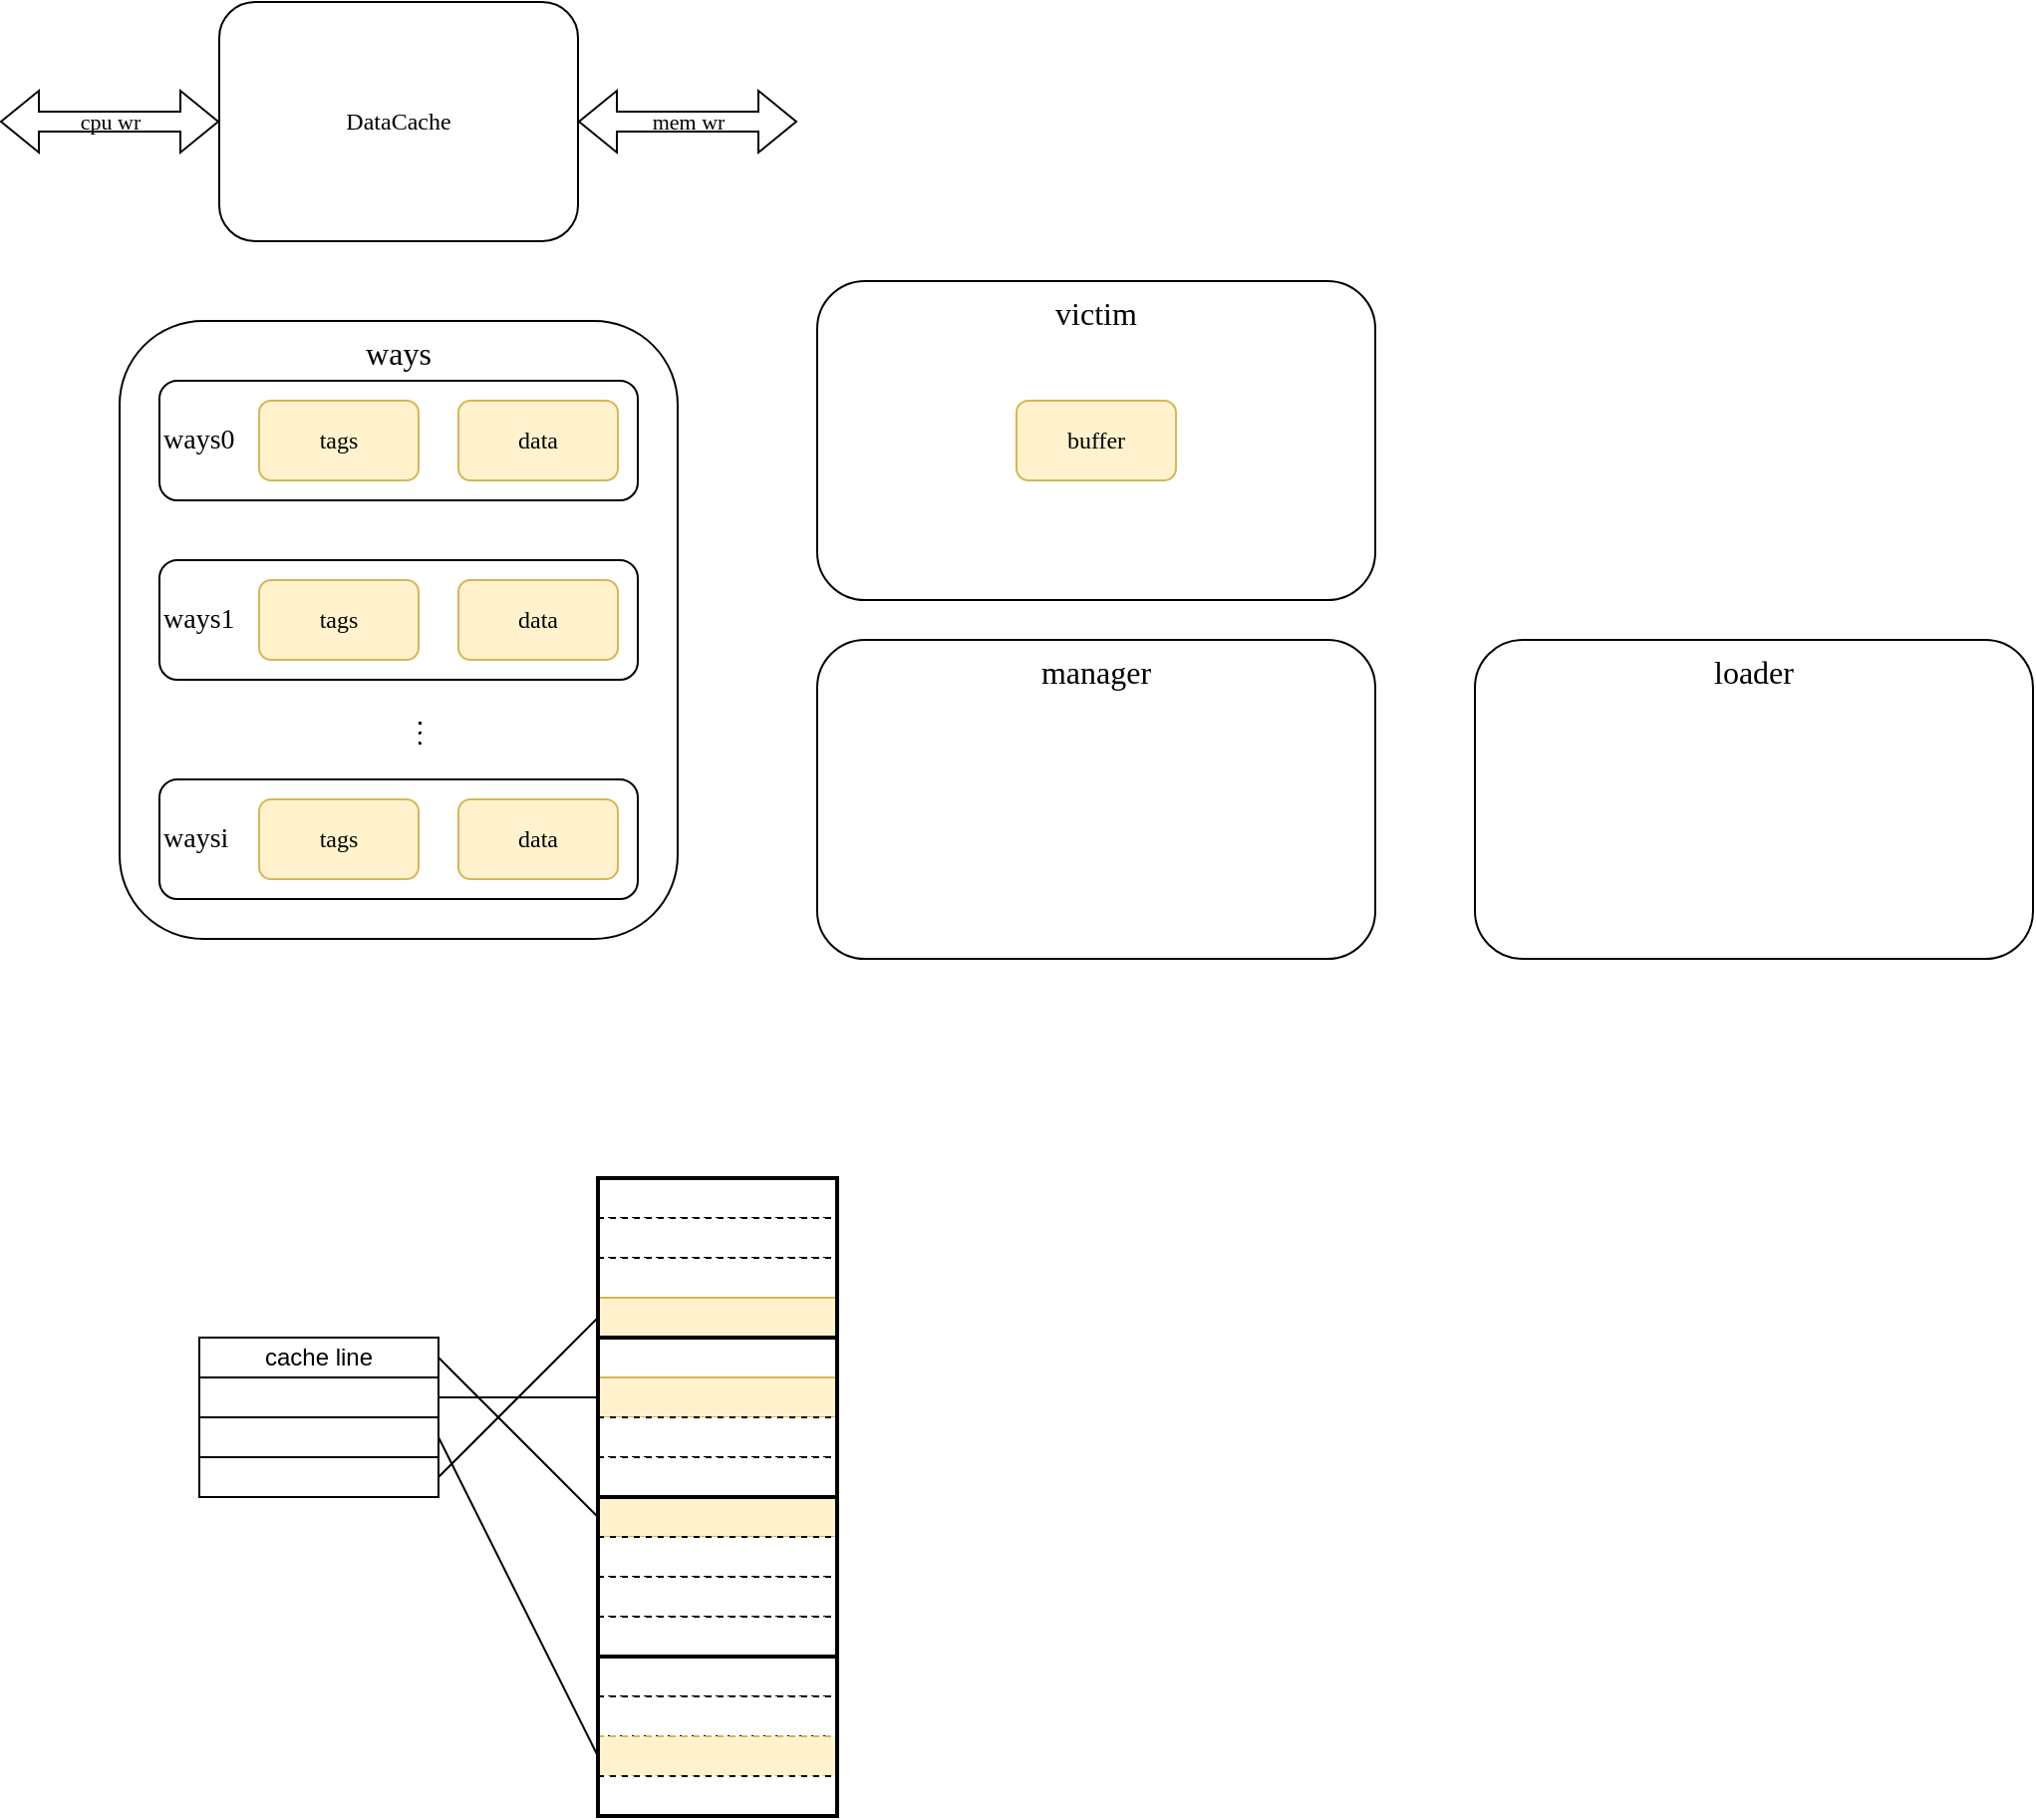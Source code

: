 <mxfile version="22.1.22" type="embed" pages="2">
  <diagram id="ByWnodgbexxBwmBKIoyD" name="AvstWidthCovTest">
    <mxGraphModel dx="2072" dy="1176" grid="1" gridSize="10" guides="1" tooltips="1" connect="1" arrows="1" fold="1" page="1" pageScale="1" pageWidth="850" pageHeight="1100" math="1" shadow="0">
      <root>
        <mxCell id="0" />
        <mxCell id="1" parent="0" />
        <mxCell id="24" value="ways" style="rounded=1;whiteSpace=wrap;html=1;verticalAlign=top;fontFamily=Verdana;fontSize=16;" parent="1" vertex="1">
          <mxGeometry x="240" y="210" width="280" height="310" as="geometry" />
        </mxCell>
        <mxCell id="16" value="ways0" style="rounded=1;whiteSpace=wrap;html=1;align=left;fontFamily=Verdana;fontSize=14;" parent="1" vertex="1">
          <mxGeometry x="260" y="240" width="240" height="60" as="geometry" />
        </mxCell>
        <mxCell id="11" value="DataCache" style="whiteSpace=wrap;html=1;rounded=1;fontFamily=Verdana;" parent="1" vertex="1">
          <mxGeometry x="290" y="50" width="180" height="120" as="geometry" />
        </mxCell>
        <mxCell id="12" value="mem wr" style="shape=flexArrow;endArrow=classic;startArrow=classic;html=1;rounded=0;labelBackgroundColor=none;exitX=1;exitY=0.5;exitDx=0;exitDy=0;fontFamily=Verdana;" parent="1" source="11" edge="1">
          <mxGeometry width="100" height="100" relative="1" as="geometry">
            <mxPoint x="470" y="120" as="sourcePoint" />
            <mxPoint x="580" y="110" as="targetPoint" />
          </mxGeometry>
        </mxCell>
        <mxCell id="13" value="cpu wr" style="shape=flexArrow;endArrow=classic;startArrow=classic;html=1;rounded=0;entryX=0;entryY=0.5;entryDx=0;entryDy=0;labelBackgroundColor=none;fontFamily=Verdana;" parent="1" target="11" edge="1">
          <mxGeometry width="100" height="100" relative="1" as="geometry">
            <mxPoint x="180" y="110" as="sourcePoint" />
            <mxPoint x="330" y="120" as="targetPoint" />
          </mxGeometry>
        </mxCell>
        <mxCell id="14" value="tags" style="whiteSpace=wrap;html=1;rounded=1;fontFamily=Verdana;fontSize=12;fillColor=#fff2cc;strokeColor=#d6b656;" parent="1" vertex="1">
          <mxGeometry x="310" y="250" width="80" height="40" as="geometry" />
        </mxCell>
        <mxCell id="15" value="data" style="whiteSpace=wrap;html=1;rounded=1;fontFamily=Verdana;fontSize=12;fillColor=#fff2cc;strokeColor=#d6b656;" parent="1" vertex="1">
          <mxGeometry x="410" y="250" width="80" height="40" as="geometry" />
        </mxCell>
        <mxCell id="17" value="ways1" style="rounded=1;whiteSpace=wrap;html=1;align=left;fontFamily=Verdana;fontSize=14;" parent="1" vertex="1">
          <mxGeometry x="260" y="330" width="240" height="60" as="geometry" />
        </mxCell>
        <mxCell id="18" value="tags" style="whiteSpace=wrap;html=1;rounded=1;fontFamily=Verdana;fontSize=12;fillColor=#fff2cc;strokeColor=#d6b656;" parent="1" vertex="1">
          <mxGeometry x="310" y="340" width="80" height="40" as="geometry" />
        </mxCell>
        <mxCell id="19" value="data" style="whiteSpace=wrap;html=1;rounded=1;fontFamily=Verdana;fontSize=12;fillColor=#fff2cc;strokeColor=#d6b656;" parent="1" vertex="1">
          <mxGeometry x="410" y="340" width="80" height="40" as="geometry" />
        </mxCell>
        <mxCell id="20" value="$$\vdots$$" style="text;html=1;align=center;verticalAlign=middle;resizable=0;points=[];autosize=1;strokeColor=none;fillColor=none;fontFamily=Verdana;" parent="1" vertex="1">
          <mxGeometry x="345" y="400" width="90" height="30" as="geometry" />
        </mxCell>
        <mxCell id="21" value="waysi" style="rounded=1;whiteSpace=wrap;html=1;align=left;fontFamily=Verdana;fontSize=14;" parent="1" vertex="1">
          <mxGeometry x="260" y="440" width="240" height="60" as="geometry" />
        </mxCell>
        <mxCell id="22" value="tags" style="whiteSpace=wrap;html=1;rounded=1;fontFamily=Verdana;fontSize=12;fillColor=#fff2cc;strokeColor=#d6b656;" parent="1" vertex="1">
          <mxGeometry x="310" y="450" width="80" height="40" as="geometry" />
        </mxCell>
        <mxCell id="23" value="data" style="whiteSpace=wrap;html=1;rounded=1;fontFamily=Verdana;fontSize=12;fillColor=#fff2cc;strokeColor=#d6b656;" parent="1" vertex="1">
          <mxGeometry x="410" y="450" width="80" height="40" as="geometry" />
        </mxCell>
        <mxCell id="27" value="victim" style="rounded=1;whiteSpace=wrap;html=1;verticalAlign=top;fontFamily=Verdana;fontSize=16;" parent="1" vertex="1">
          <mxGeometry x="590" y="190" width="280" height="160" as="geometry" />
        </mxCell>
        <mxCell id="28" value="buffer" style="whiteSpace=wrap;html=1;rounded=1;fontFamily=Verdana;fontSize=12;fillColor=#fff2cc;strokeColor=#d6b656;" parent="1" vertex="1">
          <mxGeometry x="690" y="250" width="80" height="40" as="geometry" />
        </mxCell>
        <mxCell id="30" value="manager" style="rounded=1;whiteSpace=wrap;html=1;verticalAlign=top;fontFamily=Verdana;fontSize=16;" parent="1" vertex="1">
          <mxGeometry x="590" y="370" width="280" height="160" as="geometry" />
        </mxCell>
        <mxCell id="33" value="loader" style="rounded=1;whiteSpace=wrap;html=1;verticalAlign=top;fontFamily=Verdana;fontSize=16;" parent="1" vertex="1">
          <mxGeometry x="920" y="370" width="280" height="160" as="geometry" />
        </mxCell>
        <mxCell id="37" value="cache line" style="whiteSpace=wrap;html=1;" parent="1" vertex="1">
          <mxGeometry x="280" y="720" width="120" height="20" as="geometry" />
        </mxCell>
        <mxCell id="38" value="" style="whiteSpace=wrap;html=1;" parent="1" vertex="1">
          <mxGeometry x="280" y="740" width="120" height="20" as="geometry" />
        </mxCell>
        <mxCell id="39" value="" style="whiteSpace=wrap;html=1;" parent="1" vertex="1">
          <mxGeometry x="280" y="760" width="120" height="20" as="geometry" />
        </mxCell>
        <mxCell id="41" value="" style="whiteSpace=wrap;html=1;" parent="1" vertex="1">
          <mxGeometry x="280" y="780" width="120" height="20" as="geometry" />
        </mxCell>
        <mxCell id="48" value="" style="whiteSpace=wrap;html=1;dashed=1;" parent="1" vertex="1">
          <mxGeometry x="480" y="720" width="120" height="20" as="geometry" />
        </mxCell>
        <mxCell id="74" style="edgeStyle=orthogonalEdgeStyle;rounded=0;orthogonalLoop=1;jettySize=auto;html=1;entryX=1;entryY=0.5;entryDx=0;entryDy=0;endArrow=none;endFill=0;" parent="1" source="49" target="38" edge="1">
          <mxGeometry relative="1" as="geometry" />
        </mxCell>
        <mxCell id="49" value="" style="whiteSpace=wrap;html=1;fillColor=#fff2cc;strokeColor=#d6b656;" parent="1" vertex="1">
          <mxGeometry x="480" y="740" width="120" height="20" as="geometry" />
        </mxCell>
        <mxCell id="50" value="" style="whiteSpace=wrap;html=1;dashed=1;" parent="1" vertex="1">
          <mxGeometry x="480" y="760" width="120" height="20" as="geometry" />
        </mxCell>
        <mxCell id="51" value="" style="whiteSpace=wrap;html=1;dashed=1;" parent="1" vertex="1">
          <mxGeometry x="480" y="780" width="120" height="20" as="geometry" />
        </mxCell>
        <mxCell id="53" value="" style="whiteSpace=wrap;html=1;dashed=1;" parent="1" vertex="1">
          <mxGeometry x="480" y="640" width="120" height="20" as="geometry" />
        </mxCell>
        <mxCell id="54" value="" style="whiteSpace=wrap;html=1;dashed=1;" parent="1" vertex="1">
          <mxGeometry x="480" y="660" width="120" height="20" as="geometry" />
        </mxCell>
        <mxCell id="55" value="" style="whiteSpace=wrap;html=1;dashed=1;" parent="1" vertex="1">
          <mxGeometry x="480" y="680" width="120" height="20" as="geometry" />
        </mxCell>
        <mxCell id="73" style="rounded=0;orthogonalLoop=1;jettySize=auto;html=1;entryX=1;entryY=0.5;entryDx=0;entryDy=0;exitX=0;exitY=0.5;exitDx=0;exitDy=0;endArrow=none;endFill=0;" parent="1" source="56" target="41" edge="1">
          <mxGeometry relative="1" as="geometry" />
        </mxCell>
        <mxCell id="56" value="" style="whiteSpace=wrap;html=1;fillColor=#fff2cc;strokeColor=#d6b656;" parent="1" vertex="1">
          <mxGeometry x="480" y="700" width="120" height="20" as="geometry" />
        </mxCell>
        <mxCell id="75" style="rounded=0;orthogonalLoop=1;jettySize=auto;html=1;entryX=1;entryY=0.5;entryDx=0;entryDy=0;exitX=0;exitY=0.5;exitDx=0;exitDy=0;endArrow=none;endFill=0;" parent="1" source="57" target="37" edge="1">
          <mxGeometry relative="1" as="geometry" />
        </mxCell>
        <mxCell id="57" value="" style="whiteSpace=wrap;html=1;fillColor=#fff2cc;strokeColor=#d6b656;" parent="1" vertex="1">
          <mxGeometry x="480" y="800" width="120" height="20" as="geometry" />
        </mxCell>
        <mxCell id="58" value="" style="whiteSpace=wrap;html=1;dashed=1;" parent="1" vertex="1">
          <mxGeometry x="480" y="820" width="120" height="20" as="geometry" />
        </mxCell>
        <mxCell id="59" value="" style="whiteSpace=wrap;html=1;dashed=1;" parent="1" vertex="1">
          <mxGeometry x="480" y="840" width="120" height="20" as="geometry" />
        </mxCell>
        <mxCell id="60" value="" style="whiteSpace=wrap;html=1;dashed=1;" parent="1" vertex="1">
          <mxGeometry x="480" y="860" width="120" height="20" as="geometry" />
        </mxCell>
        <mxCell id="61" value="" style="whiteSpace=wrap;html=1;dashed=1;" parent="1" vertex="1">
          <mxGeometry x="480" y="880" width="120" height="20" as="geometry" />
        </mxCell>
        <mxCell id="62" value="" style="whiteSpace=wrap;html=1;dashed=1;" parent="1" vertex="1">
          <mxGeometry x="480" y="900" width="120" height="20" as="geometry" />
        </mxCell>
        <mxCell id="76" style="rounded=0;orthogonalLoop=1;jettySize=auto;html=1;entryX=1;entryY=0.5;entryDx=0;entryDy=0;startArrow=none;startFill=0;endArrow=none;endFill=0;exitX=0;exitY=0.5;exitDx=0;exitDy=0;" parent="1" source="63" target="39" edge="1">
          <mxGeometry relative="1" as="geometry" />
        </mxCell>
        <mxCell id="63" value="" style="whiteSpace=wrap;html=1;dashed=1;fillColor=#fff2cc;strokeColor=#d6b656;" parent="1" vertex="1">
          <mxGeometry x="480" y="920" width="120" height="20" as="geometry" />
        </mxCell>
        <mxCell id="64" value="" style="whiteSpace=wrap;html=1;dashed=1;" parent="1" vertex="1">
          <mxGeometry x="480" y="940" width="120" height="20" as="geometry" />
        </mxCell>
        <mxCell id="52" value="" style="whiteSpace=wrap;html=1;fillColor=none;strokeWidth=2;" parent="1" vertex="1">
          <mxGeometry x="480" y="640" width="120" height="80" as="geometry" />
        </mxCell>
        <mxCell id="67" value="" style="whiteSpace=wrap;html=1;fillColor=none;strokeWidth=2;" parent="1" vertex="1">
          <mxGeometry x="480" y="720" width="120" height="80" as="geometry" />
        </mxCell>
        <mxCell id="68" value="" style="whiteSpace=wrap;html=1;fillColor=none;strokeWidth=2;" parent="1" vertex="1">
          <mxGeometry x="480" y="800" width="120" height="80" as="geometry" />
        </mxCell>
        <mxCell id="70" value="" style="whiteSpace=wrap;html=1;fillColor=none;strokeWidth=2;" parent="1" vertex="1">
          <mxGeometry x="480" y="880" width="120" height="80" as="geometry" />
        </mxCell>
      </root>
    </mxGraphModel>
  </diagram>
  <diagram id="n_BqRoRJM9pi_r8xWl5j" name="DataCache">
    <mxGraphModel dx="1521" dy="996" grid="1" gridSize="10" guides="1" tooltips="1" connect="1" arrows="1" fold="1" page="1" pageScale="1" pageWidth="850" pageHeight="1100" math="0" shadow="0">
      <root>
        <mxCell id="0" />
        <mxCell id="1" parent="0" />
        <mxCell id="TxRPVYnzFZI4B-xf0rwA-1" value="" style="whiteSpace=wrap;html=1;" vertex="1" parent="1">
          <mxGeometry x="130" y="190" width="120" height="60" as="geometry" />
        </mxCell>
        <mxCell id="TxRPVYnzFZI4B-xf0rwA-2" value="Text" style="text;strokeColor=none;align=center;fillColor=none;html=1;verticalAlign=middle;whiteSpace=wrap;rounded=0;" vertex="1" parent="1">
          <mxGeometry x="390" y="490" width="60" height="30" as="geometry" />
        </mxCell>
      </root>
    </mxGraphModel>
  </diagram>
</mxfile>

